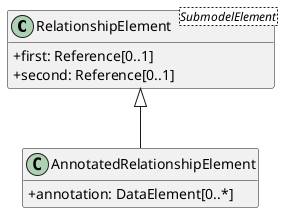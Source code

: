 @startuml
skinparam classAttributeIconSize 0
hide methods

class RelationshipElement<SubmodelElement> {
  +first: Reference[0..1]
  +second: Reference[0..1]
}
class AnnotatedRelationshipElement {
  +annotation: DataElement[0..*]
}
RelationshipElement <|-- AnnotatedRelationshipElement
@enduml